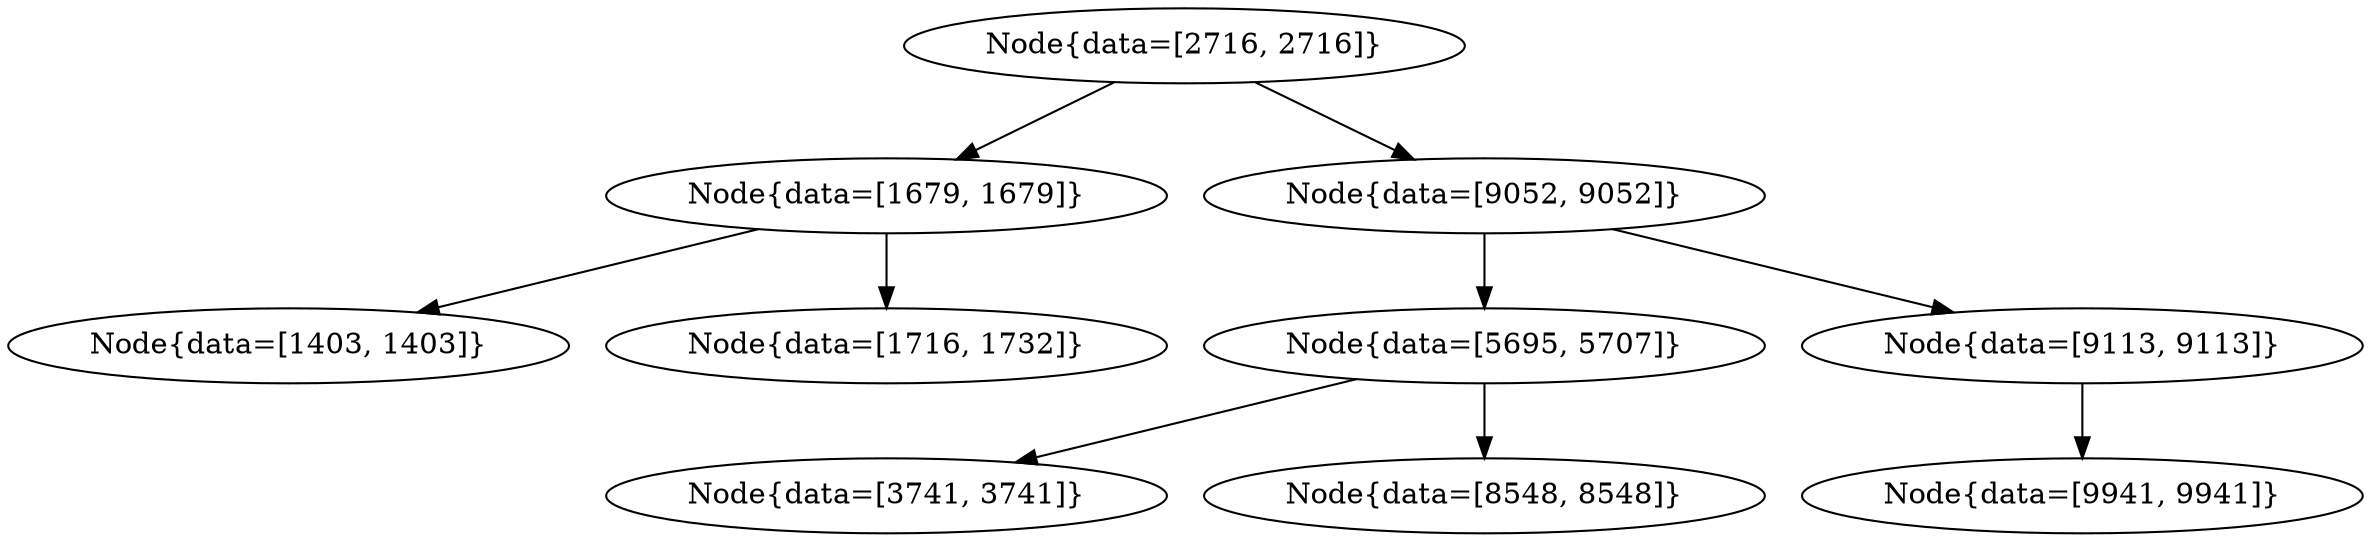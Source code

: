 digraph G{
1860296143 [label="Node{data=[2716, 2716]}"]
1860296143 -> 1801653579
1801653579 [label="Node{data=[1679, 1679]}"]
1801653579 -> 1890190272
1890190272 [label="Node{data=[1403, 1403]}"]
1801653579 -> 1155167327
1155167327 [label="Node{data=[1716, 1732]}"]
1860296143 -> 607504046
607504046 [label="Node{data=[9052, 9052]}"]
607504046 -> 1464835638
1464835638 [label="Node{data=[5695, 5707]}"]
1464835638 -> 2010850076
2010850076 [label="Node{data=[3741, 3741]}"]
1464835638 -> 1622464820
1622464820 [label="Node{data=[8548, 8548]}"]
607504046 -> 1782473530
1782473530 [label="Node{data=[9113, 9113]}"]
1782473530 -> 1101786725
1101786725 [label="Node{data=[9941, 9941]}"]
}
